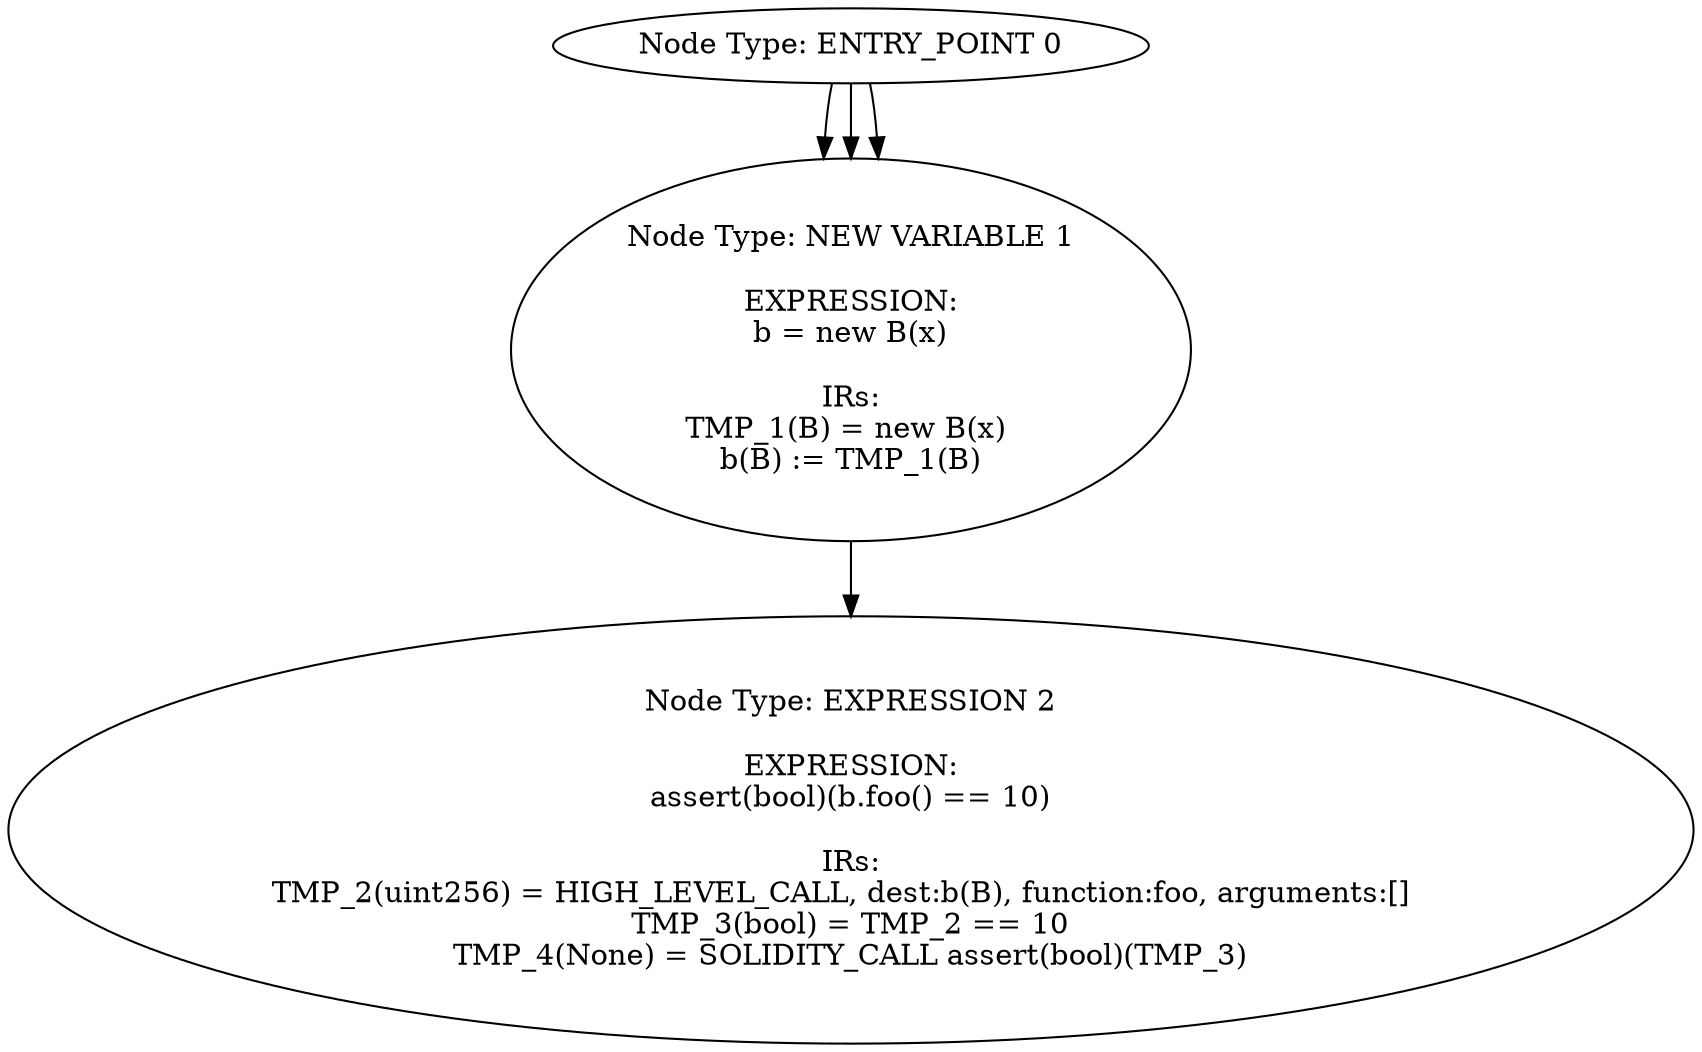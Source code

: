 digraph CFG {
0[label="Node Type: ENTRY_POINT 0
"];
0->1;
1[label="Node Type: EXPRESSION 1

EXPRESSION:
x_ = x

IRs:
x_(uint256) := x(uint256)"];
0[label="Node Type: ENTRY_POINT 0
"];
0->1;
1[label="Node Type: RETURN 1

EXPRESSION:
x_

IRs:
RETURN x_"];
0[label="Node Type: ENTRY_POINT 0
"];
0->1;
1[label="Node Type: NEW VARIABLE 1

EXPRESSION:
b = new B(x)

IRs:
TMP_1(B) = new B(x) 
b(B) := TMP_1(B)"];
1->2;
2[label="Node Type: EXPRESSION 2

EXPRESSION:
assert(bool)(b.foo() == 10)

IRs:
TMP_2(uint256) = HIGH_LEVEL_CALL, dest:b(B), function:foo, arguments:[]  
TMP_3(bool) = TMP_2 == 10
TMP_4(None) = SOLIDITY_CALL assert(bool)(TMP_3)"];
}
